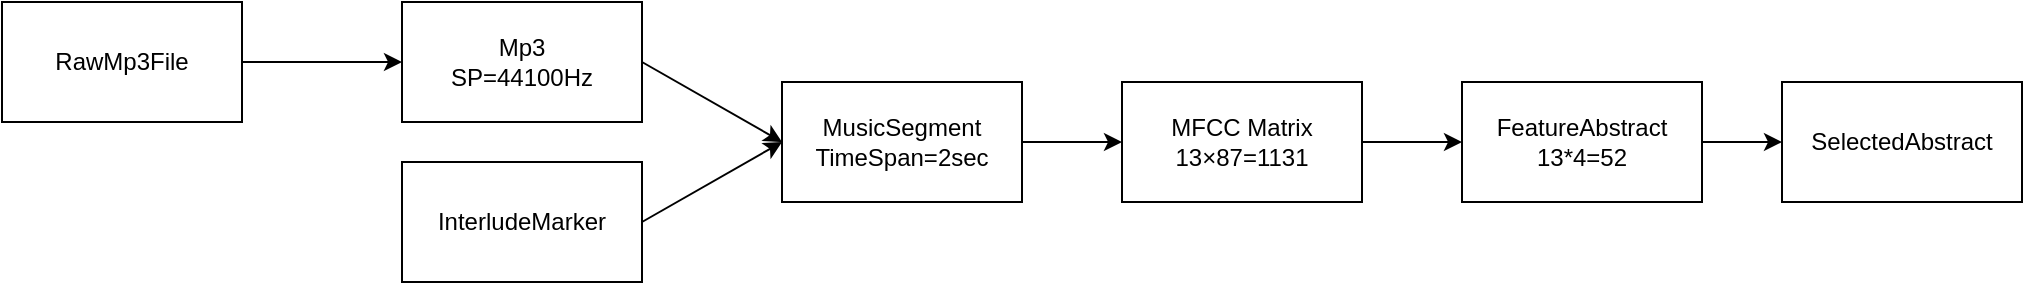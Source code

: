 <mxfile version="21.1.2" type="device">
  <diagram name="第 1 页" id="JaoCeTIdbccbaMiNxeuG">
    <mxGraphModel dx="1296" dy="804" grid="1" gridSize="10" guides="1" tooltips="1" connect="1" arrows="1" fold="1" page="1" pageScale="1" pageWidth="1169" pageHeight="827" math="0" shadow="0">
      <root>
        <mxCell id="0" />
        <mxCell id="1" parent="0" />
        <mxCell id="p01JmFF27MYQlUVLr-Ll-1" value="RawMp3File" style="rounded=0;whiteSpace=wrap;html=1;" vertex="1" parent="1">
          <mxGeometry x="40" y="60" width="120" height="60" as="geometry" />
        </mxCell>
        <mxCell id="p01JmFF27MYQlUVLr-Ll-2" value="InterludeMarker" style="rounded=0;whiteSpace=wrap;html=1;" vertex="1" parent="1">
          <mxGeometry x="240" y="140" width="120" height="60" as="geometry" />
        </mxCell>
        <mxCell id="p01JmFF27MYQlUVLr-Ll-3" value="Mp3&lt;br&gt;SP=44100Hz" style="rounded=0;whiteSpace=wrap;html=1;" vertex="1" parent="1">
          <mxGeometry x="240" y="60" width="120" height="60" as="geometry" />
        </mxCell>
        <mxCell id="p01JmFF27MYQlUVLr-Ll-4" value="" style="endArrow=classic;html=1;rounded=0;exitX=1;exitY=0.5;exitDx=0;exitDy=0;entryX=0;entryY=0.5;entryDx=0;entryDy=0;" edge="1" parent="1" source="p01JmFF27MYQlUVLr-Ll-1" target="p01JmFF27MYQlUVLr-Ll-3">
          <mxGeometry width="50" height="50" relative="1" as="geometry">
            <mxPoint x="390" y="260" as="sourcePoint" />
            <mxPoint x="440" y="210" as="targetPoint" />
          </mxGeometry>
        </mxCell>
        <mxCell id="p01JmFF27MYQlUVLr-Ll-5" value="MusicSegment&lt;br&gt;TimeSpan=2sec" style="rounded=0;whiteSpace=wrap;html=1;" vertex="1" parent="1">
          <mxGeometry x="430" y="100" width="120" height="60" as="geometry" />
        </mxCell>
        <mxCell id="p01JmFF27MYQlUVLr-Ll-6" value="" style="endArrow=classic;html=1;rounded=0;exitX=1;exitY=0.5;exitDx=0;exitDy=0;entryX=0;entryY=0.5;entryDx=0;entryDy=0;" edge="1" parent="1" source="p01JmFF27MYQlUVLr-Ll-3" target="p01JmFF27MYQlUVLr-Ll-5">
          <mxGeometry width="50" height="50" relative="1" as="geometry">
            <mxPoint x="390" y="250" as="sourcePoint" />
            <mxPoint x="440" y="200" as="targetPoint" />
          </mxGeometry>
        </mxCell>
        <mxCell id="p01JmFF27MYQlUVLr-Ll-7" value="" style="endArrow=classic;html=1;rounded=0;exitX=1;exitY=0.5;exitDx=0;exitDy=0;entryX=0;entryY=0.5;entryDx=0;entryDy=0;" edge="1" parent="1" source="p01JmFF27MYQlUVLr-Ll-2" target="p01JmFF27MYQlUVLr-Ll-5">
          <mxGeometry width="50" height="50" relative="1" as="geometry">
            <mxPoint x="390" y="250" as="sourcePoint" />
            <mxPoint x="440" y="200" as="targetPoint" />
          </mxGeometry>
        </mxCell>
        <mxCell id="p01JmFF27MYQlUVLr-Ll-8" value="" style="endArrow=classic;html=1;rounded=0;exitX=1;exitY=0.5;exitDx=0;exitDy=0;entryX=0;entryY=0.5;entryDx=0;entryDy=0;" edge="1" parent="1" source="p01JmFF27MYQlUVLr-Ll-5" target="p01JmFF27MYQlUVLr-Ll-9">
          <mxGeometry width="50" height="50" relative="1" as="geometry">
            <mxPoint x="660" y="420" as="sourcePoint" />
            <mxPoint x="630" y="130" as="targetPoint" />
          </mxGeometry>
        </mxCell>
        <mxCell id="p01JmFF27MYQlUVLr-Ll-9" value="MFCC Matrix&lt;br&gt;13×87=1131" style="rounded=0;whiteSpace=wrap;html=1;" vertex="1" parent="1">
          <mxGeometry x="600" y="100" width="120" height="60" as="geometry" />
        </mxCell>
        <mxCell id="p01JmFF27MYQlUVLr-Ll-14" style="edgeStyle=orthogonalEdgeStyle;rounded=0;orthogonalLoop=1;jettySize=auto;html=1;exitX=1;exitY=0.5;exitDx=0;exitDy=0;entryX=0;entryY=0.5;entryDx=0;entryDy=0;" edge="1" parent="1" source="p01JmFF27MYQlUVLr-Ll-10" target="p01JmFF27MYQlUVLr-Ll-12">
          <mxGeometry relative="1" as="geometry" />
        </mxCell>
        <mxCell id="p01JmFF27MYQlUVLr-Ll-10" value="FeatureAbstract&lt;br&gt;13*4=52" style="rounded=0;whiteSpace=wrap;html=1;" vertex="1" parent="1">
          <mxGeometry x="770" y="100" width="120" height="60" as="geometry" />
        </mxCell>
        <mxCell id="p01JmFF27MYQlUVLr-Ll-11" value="" style="endArrow=classic;html=1;rounded=0;exitX=1;exitY=0.5;exitDx=0;exitDy=0;entryX=0;entryY=0.5;entryDx=0;entryDy=0;" edge="1" parent="1" source="p01JmFF27MYQlUVLr-Ll-9" target="p01JmFF27MYQlUVLr-Ll-10">
          <mxGeometry width="50" height="50" relative="1" as="geometry">
            <mxPoint x="660" y="420" as="sourcePoint" />
            <mxPoint x="710" y="370" as="targetPoint" />
          </mxGeometry>
        </mxCell>
        <mxCell id="p01JmFF27MYQlUVLr-Ll-12" value="SelectedAbstract" style="rounded=0;whiteSpace=wrap;html=1;" vertex="1" parent="1">
          <mxGeometry x="930" y="100" width="120" height="60" as="geometry" />
        </mxCell>
      </root>
    </mxGraphModel>
  </diagram>
</mxfile>

